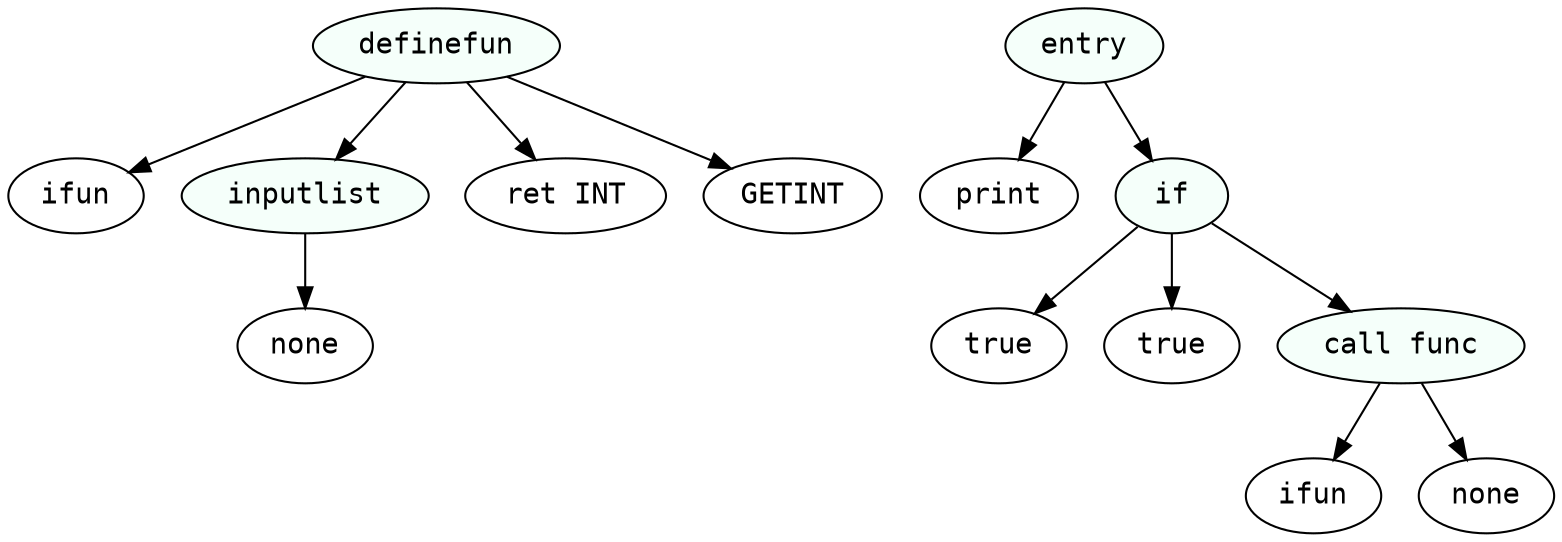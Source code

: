 digraph print {
 1 [label="ifun", fontname="monospace"];
 2 [label="none", fontname="monospace"];
 3 [label="inputlist", fontname="monospace", style=filled, fillcolor=mintcream];
 3->2
 4 [label="ret INT", fontname="monospace"];
 5 [label="GETINT", fontname="monospace"];
 6 [label="definefun", fontname="monospace", style=filled, fillcolor=mintcream];
 6->1
 6->3
 6->4
 6->5
 7 [label="print", fontname="monospace"];
 8 [label="true", fontname="monospace"];
 9 [label="true", fontname="monospace"];
 10 [label="ifun", fontname="monospace"];
 11 [label="none", fontname="monospace"];
 12 [label="call func", fontname="monospace", style=filled, fillcolor=mintcream];
 12->10
 12->11
 13 [label="if", fontname="monospace", style=filled, fillcolor=mintcream];
 13->8
 13->9
 13->12
 14 [label="entry", fontname="monospace", style=filled, fillcolor=mintcream];
 14->7
 14->13
 }
 